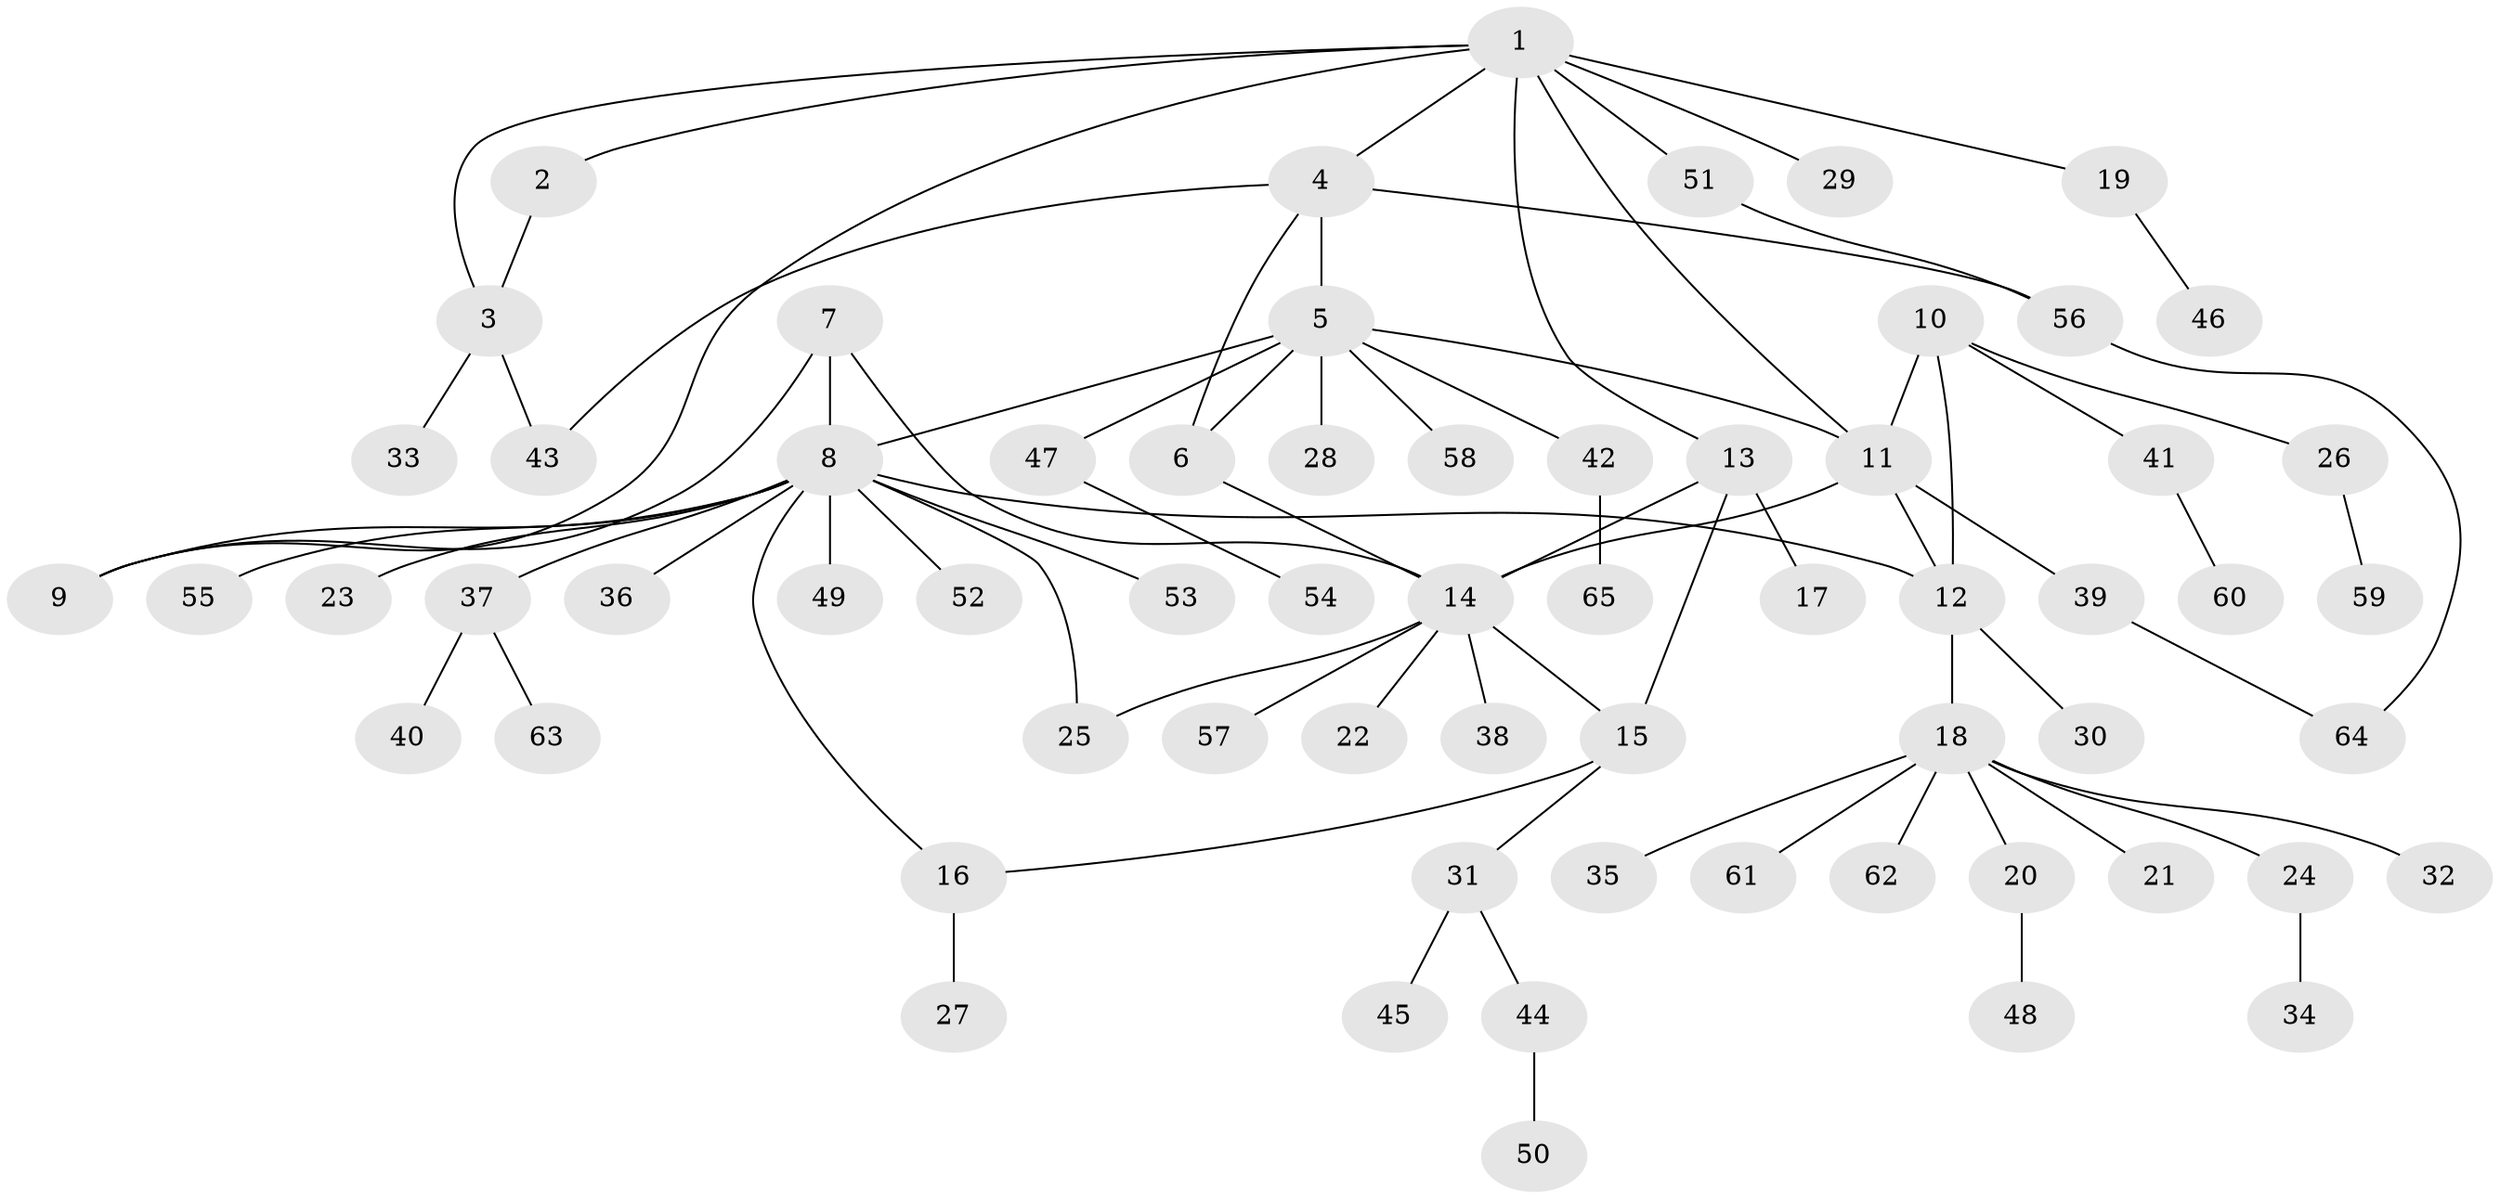 // Generated by graph-tools (version 1.1) at 2025/50/03/09/25 03:50:38]
// undirected, 65 vertices, 80 edges
graph export_dot {
graph [start="1"]
  node [color=gray90,style=filled];
  1;
  2;
  3;
  4;
  5;
  6;
  7;
  8;
  9;
  10;
  11;
  12;
  13;
  14;
  15;
  16;
  17;
  18;
  19;
  20;
  21;
  22;
  23;
  24;
  25;
  26;
  27;
  28;
  29;
  30;
  31;
  32;
  33;
  34;
  35;
  36;
  37;
  38;
  39;
  40;
  41;
  42;
  43;
  44;
  45;
  46;
  47;
  48;
  49;
  50;
  51;
  52;
  53;
  54;
  55;
  56;
  57;
  58;
  59;
  60;
  61;
  62;
  63;
  64;
  65;
  1 -- 2;
  1 -- 3;
  1 -- 4;
  1 -- 9;
  1 -- 11;
  1 -- 13;
  1 -- 19;
  1 -- 29;
  1 -- 51;
  2 -- 3;
  3 -- 33;
  3 -- 43;
  4 -- 5;
  4 -- 6;
  4 -- 43;
  4 -- 56;
  5 -- 6;
  5 -- 8;
  5 -- 11;
  5 -- 28;
  5 -- 42;
  5 -- 47;
  5 -- 58;
  6 -- 14;
  7 -- 8;
  7 -- 9;
  7 -- 14;
  8 -- 9;
  8 -- 12;
  8 -- 16;
  8 -- 23;
  8 -- 25;
  8 -- 36;
  8 -- 37;
  8 -- 49;
  8 -- 52;
  8 -- 53;
  8 -- 55;
  10 -- 11;
  10 -- 12;
  10 -- 26;
  10 -- 41;
  11 -- 12;
  11 -- 14;
  11 -- 39;
  12 -- 18;
  12 -- 30;
  13 -- 14;
  13 -- 15;
  13 -- 17;
  14 -- 15;
  14 -- 22;
  14 -- 25;
  14 -- 38;
  14 -- 57;
  15 -- 16;
  15 -- 31;
  16 -- 27;
  18 -- 20;
  18 -- 21;
  18 -- 24;
  18 -- 32;
  18 -- 35;
  18 -- 61;
  18 -- 62;
  19 -- 46;
  20 -- 48;
  24 -- 34;
  26 -- 59;
  31 -- 44;
  31 -- 45;
  37 -- 40;
  37 -- 63;
  39 -- 64;
  41 -- 60;
  42 -- 65;
  44 -- 50;
  47 -- 54;
  51 -- 56;
  56 -- 64;
}
